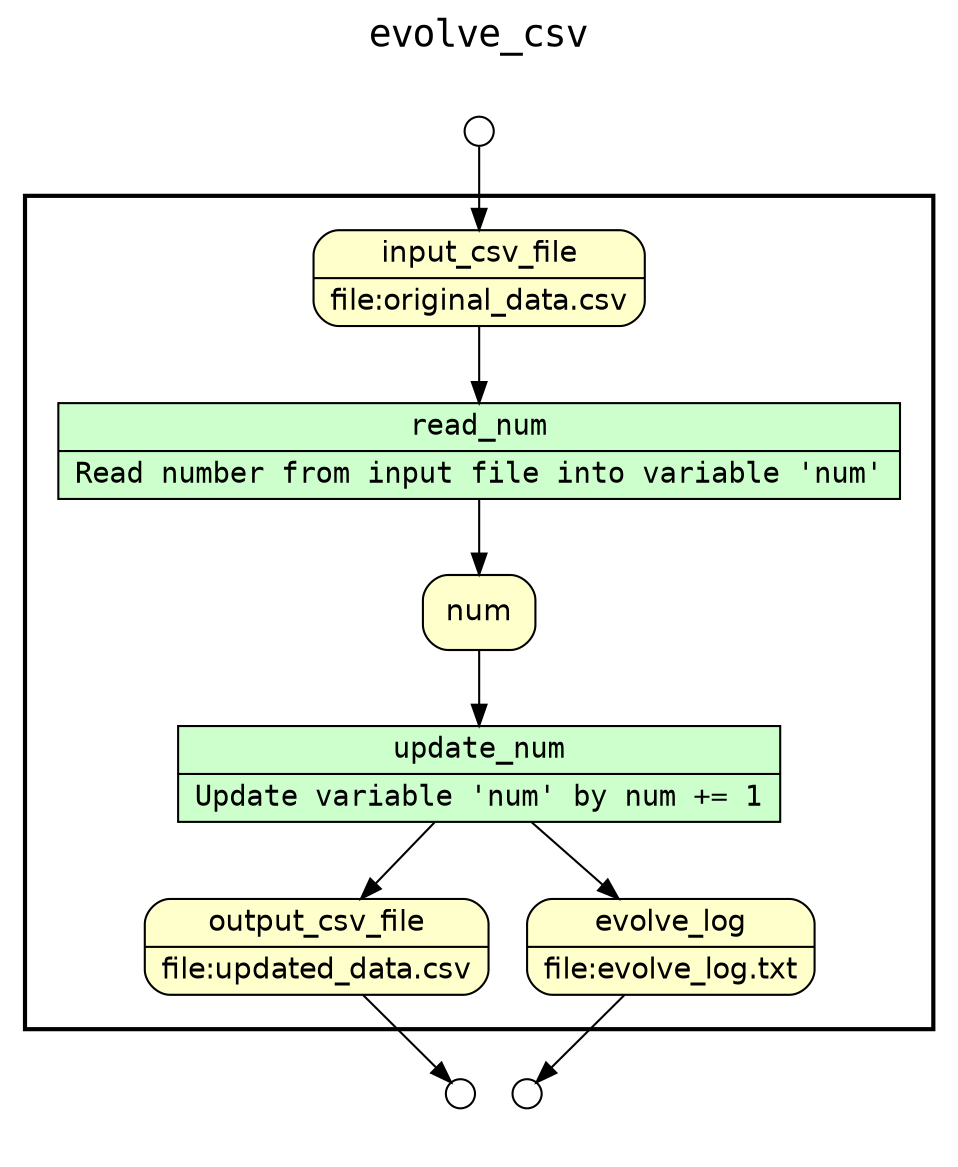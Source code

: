 
/* Start of top-level graph */
digraph Workflow {
rankdir=TB

/* Title for graph */
fontname=Courier; fontsize=18; labelloc=t
label=evolve_csv

/* Start of double cluster for drawing box around nodes in workflow */
subgraph cluster_workflow_box_outer { label=""; color=black; penwidth=2
subgraph cluster_workflow_box_inner { label=""; color=white

/* Style for nodes representing atomic programs in workflow */
node[shape=box style=filled fillcolor="#CCFFCC" peripheries=1 fontname=Courier]

/* Nodes representing atomic programs in workflow */
read_num [shape=record rankdir=LR label="{<f0> read_num |<f1> Read number from input file into variable 'num'}"];
update_num [shape=record rankdir=LR label="{<f0> update_num |<f1> Update variable 'num' by num += 1}"];

/* Style for nodes representing non-parameter data channels in workflow */
node[shape=box style="rounded,filled" fillcolor="#FFFFCC" peripheries=1 fontname=Helvetica]

/* Nodes for non-parameter data channels in workflow */
output_csv_file [shape=record rankdir=LR label="{<f0> output_csv_file |<f1> file\:updated_data.csv}"];
evolve_log [shape=record rankdir=LR label="{<f0> evolve_log |<f1> file\:evolve_log.txt}"];
input_csv_file [shape=record rankdir=LR label="{<f0> input_csv_file |<f1> file\:original_data.csv}"];
num

/* Style for nodes representing parameter channels in workflow */
node[shape=box style="rounded,filled" fillcolor="#FCFCFC" peripheries=1 fontname=Helvetica]

/* Nodes representing parameter channels in workflow */

/* Edges representing connections between programs and channels */
read_num -> num
input_csv_file -> read_num
update_num -> output_csv_file
update_num -> evolve_log
num -> update_num

/* End of double cluster for drawing box around nodes in workflow */
}}

/* Hidden double-cluster for grouping workflow input ports */
subgraph cluster_input_ports_group_outer { label=""; color=white
subgraph cluster_input_ports_group_inner { label=""; color=white

/* Style for nodes representing workflow input ports */
node[shape=circle style="rounded,filled" fillcolor="#FFFFFF" peripheries=1 fontname=Helvetica width=0.2]

/* Nodes representing workflow input ports */
input_csv_file_input_port [label=""]

/* End of double-cluster for grouping workflow input ports */
}}

/* Hidden double-cluster for grouping workflow output ports */
subgraph cluster_output_ports_group_outer { label=""; color=white
subgraph cluster_output_ports_group_inner { label=""; color=white

/* Style for nodes representing workflow output ports */
node[shape=circle style="rounded,filled" fillcolor="#FFFFFF" peripheries=1 fontname=Helvetica width=0.2]

/* Nodes representing workflow output ports */
output_csv_file_output_port [label=""]
evolve_log_output_port [label=""]

/* End of double-cluster for grouping workflow output ports */
}}

/* Edges from input ports to channels */
input_csv_file_input_port -> input_csv_file

/* Edges from channels to output ports */
output_csv_file -> output_csv_file_output_port
evolve_log -> evolve_log_output_port

/* End of top-level graph */
}
